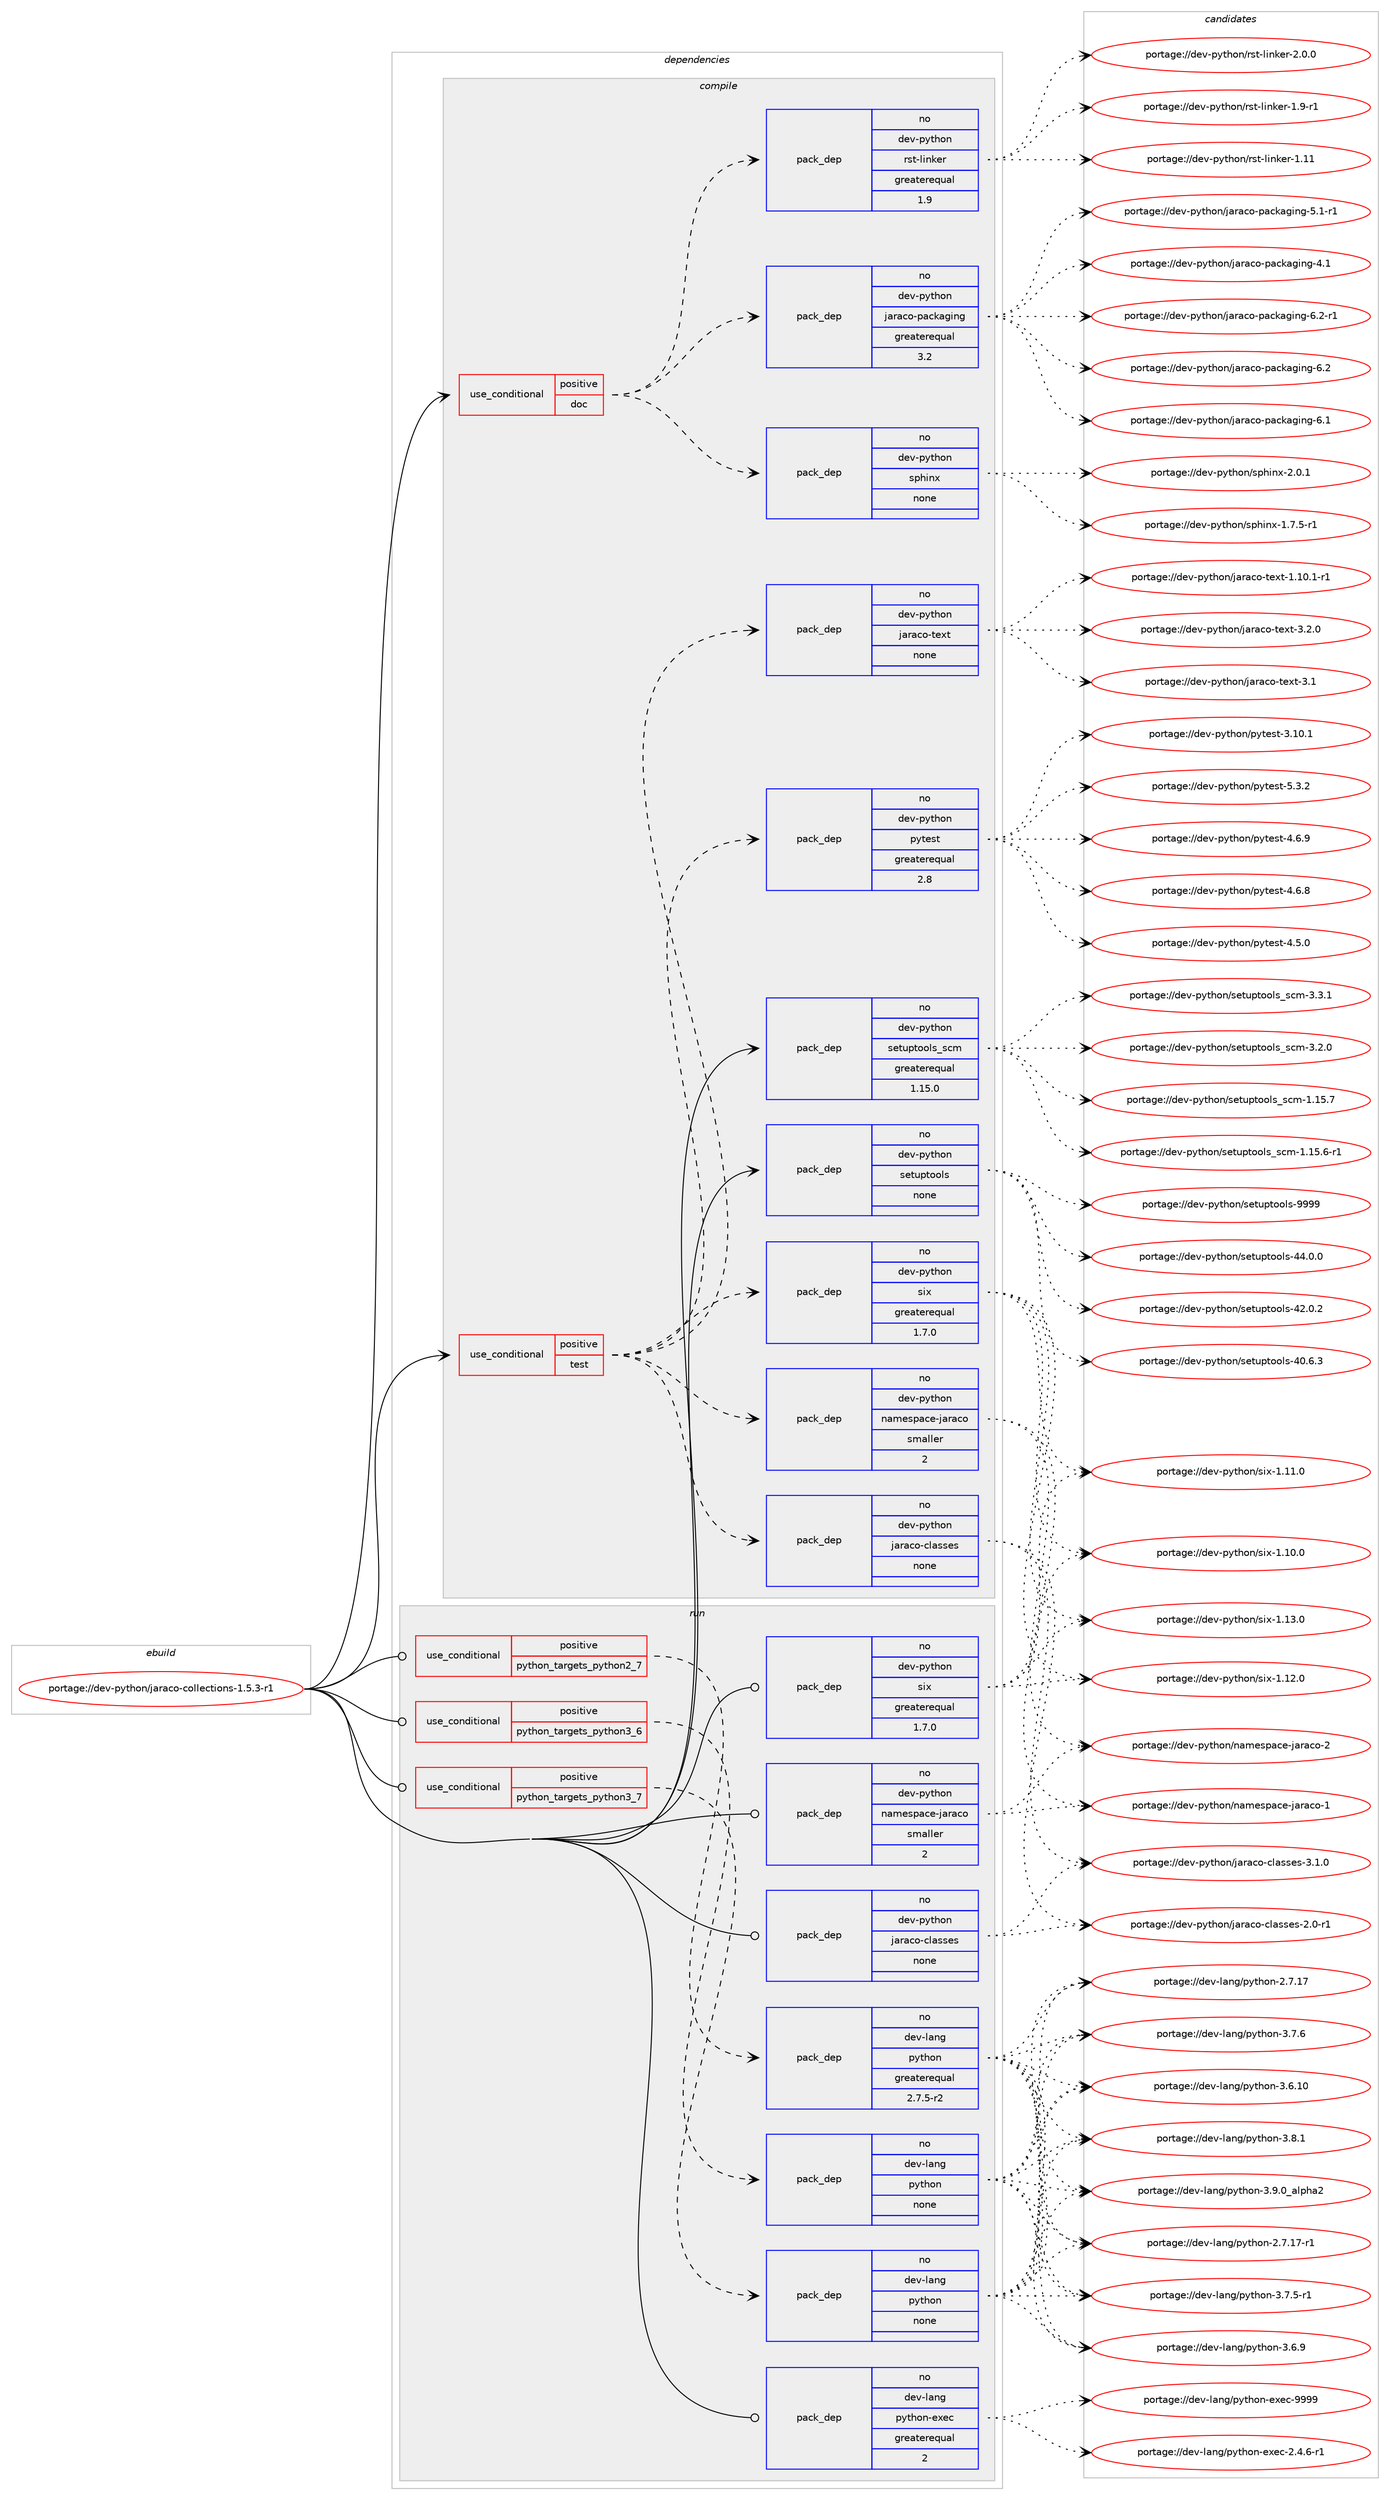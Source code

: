 digraph prolog {

# *************
# Graph options
# *************

newrank=true;
concentrate=true;
compound=true;
graph [rankdir=LR,fontname=Helvetica,fontsize=10,ranksep=1.5];#, ranksep=2.5, nodesep=0.2];
edge  [arrowhead=vee];
node  [fontname=Helvetica,fontsize=10];

# **********
# The ebuild
# **********

subgraph cluster_leftcol {
color=gray;
rank=same;
label=<<i>ebuild</i>>;
id [label="portage://dev-python/jaraco-collections-1.5.3-r1", color=red, width=4, href="../dev-python/jaraco-collections-1.5.3-r1.svg"];
}

# ****************
# The dependencies
# ****************

subgraph cluster_midcol {
color=gray;
label=<<i>dependencies</i>>;
subgraph cluster_compile {
fillcolor="#eeeeee";
style=filled;
label=<<i>compile</i>>;
subgraph cond114241 {
dependency454804 [label=<<TABLE BORDER="0" CELLBORDER="1" CELLSPACING="0" CELLPADDING="4"><TR><TD ROWSPAN="3" CELLPADDING="10">use_conditional</TD></TR><TR><TD>positive</TD></TR><TR><TD>doc</TD></TR></TABLE>>, shape=none, color=red];
subgraph pack335580 {
dependency454805 [label=<<TABLE BORDER="0" CELLBORDER="1" CELLSPACING="0" CELLPADDING="4" WIDTH="220"><TR><TD ROWSPAN="6" CELLPADDING="30">pack_dep</TD></TR><TR><TD WIDTH="110">no</TD></TR><TR><TD>dev-python</TD></TR><TR><TD>jaraco-packaging</TD></TR><TR><TD>greaterequal</TD></TR><TR><TD>3.2</TD></TR></TABLE>>, shape=none, color=blue];
}
dependency454804:e -> dependency454805:w [weight=20,style="dashed",arrowhead="vee"];
subgraph pack335581 {
dependency454806 [label=<<TABLE BORDER="0" CELLBORDER="1" CELLSPACING="0" CELLPADDING="4" WIDTH="220"><TR><TD ROWSPAN="6" CELLPADDING="30">pack_dep</TD></TR><TR><TD WIDTH="110">no</TD></TR><TR><TD>dev-python</TD></TR><TR><TD>rst-linker</TD></TR><TR><TD>greaterequal</TD></TR><TR><TD>1.9</TD></TR></TABLE>>, shape=none, color=blue];
}
dependency454804:e -> dependency454806:w [weight=20,style="dashed",arrowhead="vee"];
subgraph pack335582 {
dependency454807 [label=<<TABLE BORDER="0" CELLBORDER="1" CELLSPACING="0" CELLPADDING="4" WIDTH="220"><TR><TD ROWSPAN="6" CELLPADDING="30">pack_dep</TD></TR><TR><TD WIDTH="110">no</TD></TR><TR><TD>dev-python</TD></TR><TR><TD>sphinx</TD></TR><TR><TD>none</TD></TR><TR><TD></TD></TR></TABLE>>, shape=none, color=blue];
}
dependency454804:e -> dependency454807:w [weight=20,style="dashed",arrowhead="vee"];
}
id:e -> dependency454804:w [weight=20,style="solid",arrowhead="vee"];
subgraph cond114242 {
dependency454808 [label=<<TABLE BORDER="0" CELLBORDER="1" CELLSPACING="0" CELLPADDING="4"><TR><TD ROWSPAN="3" CELLPADDING="10">use_conditional</TD></TR><TR><TD>positive</TD></TR><TR><TD>test</TD></TR></TABLE>>, shape=none, color=red];
subgraph pack335583 {
dependency454809 [label=<<TABLE BORDER="0" CELLBORDER="1" CELLSPACING="0" CELLPADDING="4" WIDTH="220"><TR><TD ROWSPAN="6" CELLPADDING="30">pack_dep</TD></TR><TR><TD WIDTH="110">no</TD></TR><TR><TD>dev-python</TD></TR><TR><TD>jaraco-text</TD></TR><TR><TD>none</TD></TR><TR><TD></TD></TR></TABLE>>, shape=none, color=blue];
}
dependency454808:e -> dependency454809:w [weight=20,style="dashed",arrowhead="vee"];
subgraph pack335584 {
dependency454810 [label=<<TABLE BORDER="0" CELLBORDER="1" CELLSPACING="0" CELLPADDING="4" WIDTH="220"><TR><TD ROWSPAN="6" CELLPADDING="30">pack_dep</TD></TR><TR><TD WIDTH="110">no</TD></TR><TR><TD>dev-python</TD></TR><TR><TD>namespace-jaraco</TD></TR><TR><TD>smaller</TD></TR><TR><TD>2</TD></TR></TABLE>>, shape=none, color=blue];
}
dependency454808:e -> dependency454810:w [weight=20,style="dashed",arrowhead="vee"];
subgraph pack335585 {
dependency454811 [label=<<TABLE BORDER="0" CELLBORDER="1" CELLSPACING="0" CELLPADDING="4" WIDTH="220"><TR><TD ROWSPAN="6" CELLPADDING="30">pack_dep</TD></TR><TR><TD WIDTH="110">no</TD></TR><TR><TD>dev-python</TD></TR><TR><TD>jaraco-classes</TD></TR><TR><TD>none</TD></TR><TR><TD></TD></TR></TABLE>>, shape=none, color=blue];
}
dependency454808:e -> dependency454811:w [weight=20,style="dashed",arrowhead="vee"];
subgraph pack335586 {
dependency454812 [label=<<TABLE BORDER="0" CELLBORDER="1" CELLSPACING="0" CELLPADDING="4" WIDTH="220"><TR><TD ROWSPAN="6" CELLPADDING="30">pack_dep</TD></TR><TR><TD WIDTH="110">no</TD></TR><TR><TD>dev-python</TD></TR><TR><TD>six</TD></TR><TR><TD>greaterequal</TD></TR><TR><TD>1.7.0</TD></TR></TABLE>>, shape=none, color=blue];
}
dependency454808:e -> dependency454812:w [weight=20,style="dashed",arrowhead="vee"];
subgraph pack335587 {
dependency454813 [label=<<TABLE BORDER="0" CELLBORDER="1" CELLSPACING="0" CELLPADDING="4" WIDTH="220"><TR><TD ROWSPAN="6" CELLPADDING="30">pack_dep</TD></TR><TR><TD WIDTH="110">no</TD></TR><TR><TD>dev-python</TD></TR><TR><TD>pytest</TD></TR><TR><TD>greaterequal</TD></TR><TR><TD>2.8</TD></TR></TABLE>>, shape=none, color=blue];
}
dependency454808:e -> dependency454813:w [weight=20,style="dashed",arrowhead="vee"];
}
id:e -> dependency454808:w [weight=20,style="solid",arrowhead="vee"];
subgraph pack335588 {
dependency454814 [label=<<TABLE BORDER="0" CELLBORDER="1" CELLSPACING="0" CELLPADDING="4" WIDTH="220"><TR><TD ROWSPAN="6" CELLPADDING="30">pack_dep</TD></TR><TR><TD WIDTH="110">no</TD></TR><TR><TD>dev-python</TD></TR><TR><TD>setuptools</TD></TR><TR><TD>none</TD></TR><TR><TD></TD></TR></TABLE>>, shape=none, color=blue];
}
id:e -> dependency454814:w [weight=20,style="solid",arrowhead="vee"];
subgraph pack335589 {
dependency454815 [label=<<TABLE BORDER="0" CELLBORDER="1" CELLSPACING="0" CELLPADDING="4" WIDTH="220"><TR><TD ROWSPAN="6" CELLPADDING="30">pack_dep</TD></TR><TR><TD WIDTH="110">no</TD></TR><TR><TD>dev-python</TD></TR><TR><TD>setuptools_scm</TD></TR><TR><TD>greaterequal</TD></TR><TR><TD>1.15.0</TD></TR></TABLE>>, shape=none, color=blue];
}
id:e -> dependency454815:w [weight=20,style="solid",arrowhead="vee"];
}
subgraph cluster_compileandrun {
fillcolor="#eeeeee";
style=filled;
label=<<i>compile and run</i>>;
}
subgraph cluster_run {
fillcolor="#eeeeee";
style=filled;
label=<<i>run</i>>;
subgraph cond114243 {
dependency454816 [label=<<TABLE BORDER="0" CELLBORDER="1" CELLSPACING="0" CELLPADDING="4"><TR><TD ROWSPAN="3" CELLPADDING="10">use_conditional</TD></TR><TR><TD>positive</TD></TR><TR><TD>python_targets_python2_7</TD></TR></TABLE>>, shape=none, color=red];
subgraph pack335590 {
dependency454817 [label=<<TABLE BORDER="0" CELLBORDER="1" CELLSPACING="0" CELLPADDING="4" WIDTH="220"><TR><TD ROWSPAN="6" CELLPADDING="30">pack_dep</TD></TR><TR><TD WIDTH="110">no</TD></TR><TR><TD>dev-lang</TD></TR><TR><TD>python</TD></TR><TR><TD>greaterequal</TD></TR><TR><TD>2.7.5-r2</TD></TR></TABLE>>, shape=none, color=blue];
}
dependency454816:e -> dependency454817:w [weight=20,style="dashed",arrowhead="vee"];
}
id:e -> dependency454816:w [weight=20,style="solid",arrowhead="odot"];
subgraph cond114244 {
dependency454818 [label=<<TABLE BORDER="0" CELLBORDER="1" CELLSPACING="0" CELLPADDING="4"><TR><TD ROWSPAN="3" CELLPADDING="10">use_conditional</TD></TR><TR><TD>positive</TD></TR><TR><TD>python_targets_python3_6</TD></TR></TABLE>>, shape=none, color=red];
subgraph pack335591 {
dependency454819 [label=<<TABLE BORDER="0" CELLBORDER="1" CELLSPACING="0" CELLPADDING="4" WIDTH="220"><TR><TD ROWSPAN="6" CELLPADDING="30">pack_dep</TD></TR><TR><TD WIDTH="110">no</TD></TR><TR><TD>dev-lang</TD></TR><TR><TD>python</TD></TR><TR><TD>none</TD></TR><TR><TD></TD></TR></TABLE>>, shape=none, color=blue];
}
dependency454818:e -> dependency454819:w [weight=20,style="dashed",arrowhead="vee"];
}
id:e -> dependency454818:w [weight=20,style="solid",arrowhead="odot"];
subgraph cond114245 {
dependency454820 [label=<<TABLE BORDER="0" CELLBORDER="1" CELLSPACING="0" CELLPADDING="4"><TR><TD ROWSPAN="3" CELLPADDING="10">use_conditional</TD></TR><TR><TD>positive</TD></TR><TR><TD>python_targets_python3_7</TD></TR></TABLE>>, shape=none, color=red];
subgraph pack335592 {
dependency454821 [label=<<TABLE BORDER="0" CELLBORDER="1" CELLSPACING="0" CELLPADDING="4" WIDTH="220"><TR><TD ROWSPAN="6" CELLPADDING="30">pack_dep</TD></TR><TR><TD WIDTH="110">no</TD></TR><TR><TD>dev-lang</TD></TR><TR><TD>python</TD></TR><TR><TD>none</TD></TR><TR><TD></TD></TR></TABLE>>, shape=none, color=blue];
}
dependency454820:e -> dependency454821:w [weight=20,style="dashed",arrowhead="vee"];
}
id:e -> dependency454820:w [weight=20,style="solid",arrowhead="odot"];
subgraph pack335593 {
dependency454822 [label=<<TABLE BORDER="0" CELLBORDER="1" CELLSPACING="0" CELLPADDING="4" WIDTH="220"><TR><TD ROWSPAN="6" CELLPADDING="30">pack_dep</TD></TR><TR><TD WIDTH="110">no</TD></TR><TR><TD>dev-lang</TD></TR><TR><TD>python-exec</TD></TR><TR><TD>greaterequal</TD></TR><TR><TD>2</TD></TR></TABLE>>, shape=none, color=blue];
}
id:e -> dependency454822:w [weight=20,style="solid",arrowhead="odot"];
subgraph pack335594 {
dependency454823 [label=<<TABLE BORDER="0" CELLBORDER="1" CELLSPACING="0" CELLPADDING="4" WIDTH="220"><TR><TD ROWSPAN="6" CELLPADDING="30">pack_dep</TD></TR><TR><TD WIDTH="110">no</TD></TR><TR><TD>dev-python</TD></TR><TR><TD>jaraco-classes</TD></TR><TR><TD>none</TD></TR><TR><TD></TD></TR></TABLE>>, shape=none, color=blue];
}
id:e -> dependency454823:w [weight=20,style="solid",arrowhead="odot"];
subgraph pack335595 {
dependency454824 [label=<<TABLE BORDER="0" CELLBORDER="1" CELLSPACING="0" CELLPADDING="4" WIDTH="220"><TR><TD ROWSPAN="6" CELLPADDING="30">pack_dep</TD></TR><TR><TD WIDTH="110">no</TD></TR><TR><TD>dev-python</TD></TR><TR><TD>namespace-jaraco</TD></TR><TR><TD>smaller</TD></TR><TR><TD>2</TD></TR></TABLE>>, shape=none, color=blue];
}
id:e -> dependency454824:w [weight=20,style="solid",arrowhead="odot"];
subgraph pack335596 {
dependency454825 [label=<<TABLE BORDER="0" CELLBORDER="1" CELLSPACING="0" CELLPADDING="4" WIDTH="220"><TR><TD ROWSPAN="6" CELLPADDING="30">pack_dep</TD></TR><TR><TD WIDTH="110">no</TD></TR><TR><TD>dev-python</TD></TR><TR><TD>six</TD></TR><TR><TD>greaterequal</TD></TR><TR><TD>1.7.0</TD></TR></TABLE>>, shape=none, color=blue];
}
id:e -> dependency454825:w [weight=20,style="solid",arrowhead="odot"];
}
}

# **************
# The candidates
# **************

subgraph cluster_choices {
rank=same;
color=gray;
label=<<i>candidates</i>>;

subgraph choice335580 {
color=black;
nodesep=1;
choice100101118451121211161041111104710697114979911145112979910797103105110103455446504511449 [label="portage://dev-python/jaraco-packaging-6.2-r1", color=red, width=4,href="../dev-python/jaraco-packaging-6.2-r1.svg"];
choice10010111845112121116104111110471069711497991114511297991079710310511010345544650 [label="portage://dev-python/jaraco-packaging-6.2", color=red, width=4,href="../dev-python/jaraco-packaging-6.2.svg"];
choice10010111845112121116104111110471069711497991114511297991079710310511010345544649 [label="portage://dev-python/jaraco-packaging-6.1", color=red, width=4,href="../dev-python/jaraco-packaging-6.1.svg"];
choice100101118451121211161041111104710697114979911145112979910797103105110103455346494511449 [label="portage://dev-python/jaraco-packaging-5.1-r1", color=red, width=4,href="../dev-python/jaraco-packaging-5.1-r1.svg"];
choice10010111845112121116104111110471069711497991114511297991079710310511010345524649 [label="portage://dev-python/jaraco-packaging-4.1", color=red, width=4,href="../dev-python/jaraco-packaging-4.1.svg"];
dependency454805:e -> choice100101118451121211161041111104710697114979911145112979910797103105110103455446504511449:w [style=dotted,weight="100"];
dependency454805:e -> choice10010111845112121116104111110471069711497991114511297991079710310511010345544650:w [style=dotted,weight="100"];
dependency454805:e -> choice10010111845112121116104111110471069711497991114511297991079710310511010345544649:w [style=dotted,weight="100"];
dependency454805:e -> choice100101118451121211161041111104710697114979911145112979910797103105110103455346494511449:w [style=dotted,weight="100"];
dependency454805:e -> choice10010111845112121116104111110471069711497991114511297991079710310511010345524649:w [style=dotted,weight="100"];
}
subgraph choice335581 {
color=black;
nodesep=1;
choice100101118451121211161041111104711411511645108105110107101114455046484648 [label="portage://dev-python/rst-linker-2.0.0", color=red, width=4,href="../dev-python/rst-linker-2.0.0.svg"];
choice100101118451121211161041111104711411511645108105110107101114454946574511449 [label="portage://dev-python/rst-linker-1.9-r1", color=red, width=4,href="../dev-python/rst-linker-1.9-r1.svg"];
choice1001011184511212111610411111047114115116451081051101071011144549464949 [label="portage://dev-python/rst-linker-1.11", color=red, width=4,href="../dev-python/rst-linker-1.11.svg"];
dependency454806:e -> choice100101118451121211161041111104711411511645108105110107101114455046484648:w [style=dotted,weight="100"];
dependency454806:e -> choice100101118451121211161041111104711411511645108105110107101114454946574511449:w [style=dotted,weight="100"];
dependency454806:e -> choice1001011184511212111610411111047114115116451081051101071011144549464949:w [style=dotted,weight="100"];
}
subgraph choice335582 {
color=black;
nodesep=1;
choice1001011184511212111610411111047115112104105110120455046484649 [label="portage://dev-python/sphinx-2.0.1", color=red, width=4,href="../dev-python/sphinx-2.0.1.svg"];
choice10010111845112121116104111110471151121041051101204549465546534511449 [label="portage://dev-python/sphinx-1.7.5-r1", color=red, width=4,href="../dev-python/sphinx-1.7.5-r1.svg"];
dependency454807:e -> choice1001011184511212111610411111047115112104105110120455046484649:w [style=dotted,weight="100"];
dependency454807:e -> choice10010111845112121116104111110471151121041051101204549465546534511449:w [style=dotted,weight="100"];
}
subgraph choice335583 {
color=black;
nodesep=1;
choice100101118451121211161041111104710697114979911145116101120116455146504648 [label="portage://dev-python/jaraco-text-3.2.0", color=red, width=4,href="../dev-python/jaraco-text-3.2.0.svg"];
choice10010111845112121116104111110471069711497991114511610112011645514649 [label="portage://dev-python/jaraco-text-3.1", color=red, width=4,href="../dev-python/jaraco-text-3.1.svg"];
choice100101118451121211161041111104710697114979911145116101120116454946494846494511449 [label="portage://dev-python/jaraco-text-1.10.1-r1", color=red, width=4,href="../dev-python/jaraco-text-1.10.1-r1.svg"];
dependency454809:e -> choice100101118451121211161041111104710697114979911145116101120116455146504648:w [style=dotted,weight="100"];
dependency454809:e -> choice10010111845112121116104111110471069711497991114511610112011645514649:w [style=dotted,weight="100"];
dependency454809:e -> choice100101118451121211161041111104710697114979911145116101120116454946494846494511449:w [style=dotted,weight="100"];
}
subgraph choice335584 {
color=black;
nodesep=1;
choice1001011184511212111610411111047110971091011151129799101451069711497991114550 [label="portage://dev-python/namespace-jaraco-2", color=red, width=4,href="../dev-python/namespace-jaraco-2.svg"];
choice1001011184511212111610411111047110971091011151129799101451069711497991114549 [label="portage://dev-python/namespace-jaraco-1", color=red, width=4,href="../dev-python/namespace-jaraco-1.svg"];
dependency454810:e -> choice1001011184511212111610411111047110971091011151129799101451069711497991114550:w [style=dotted,weight="100"];
dependency454810:e -> choice1001011184511212111610411111047110971091011151129799101451069711497991114549:w [style=dotted,weight="100"];
}
subgraph choice335585 {
color=black;
nodesep=1;
choice1001011184511212111610411111047106971149799111459910897115115101115455146494648 [label="portage://dev-python/jaraco-classes-3.1.0", color=red, width=4,href="../dev-python/jaraco-classes-3.1.0.svg"];
choice1001011184511212111610411111047106971149799111459910897115115101115455046484511449 [label="portage://dev-python/jaraco-classes-2.0-r1", color=red, width=4,href="../dev-python/jaraco-classes-2.0-r1.svg"];
dependency454811:e -> choice1001011184511212111610411111047106971149799111459910897115115101115455146494648:w [style=dotted,weight="100"];
dependency454811:e -> choice1001011184511212111610411111047106971149799111459910897115115101115455046484511449:w [style=dotted,weight="100"];
}
subgraph choice335586 {
color=black;
nodesep=1;
choice100101118451121211161041111104711510512045494649514648 [label="portage://dev-python/six-1.13.0", color=red, width=4,href="../dev-python/six-1.13.0.svg"];
choice100101118451121211161041111104711510512045494649504648 [label="portage://dev-python/six-1.12.0", color=red, width=4,href="../dev-python/six-1.12.0.svg"];
choice100101118451121211161041111104711510512045494649494648 [label="portage://dev-python/six-1.11.0", color=red, width=4,href="../dev-python/six-1.11.0.svg"];
choice100101118451121211161041111104711510512045494649484648 [label="portage://dev-python/six-1.10.0", color=red, width=4,href="../dev-python/six-1.10.0.svg"];
dependency454812:e -> choice100101118451121211161041111104711510512045494649514648:w [style=dotted,weight="100"];
dependency454812:e -> choice100101118451121211161041111104711510512045494649504648:w [style=dotted,weight="100"];
dependency454812:e -> choice100101118451121211161041111104711510512045494649494648:w [style=dotted,weight="100"];
dependency454812:e -> choice100101118451121211161041111104711510512045494649484648:w [style=dotted,weight="100"];
}
subgraph choice335587 {
color=black;
nodesep=1;
choice1001011184511212111610411111047112121116101115116455346514650 [label="portage://dev-python/pytest-5.3.2", color=red, width=4,href="../dev-python/pytest-5.3.2.svg"];
choice1001011184511212111610411111047112121116101115116455246544657 [label="portage://dev-python/pytest-4.6.9", color=red, width=4,href="../dev-python/pytest-4.6.9.svg"];
choice1001011184511212111610411111047112121116101115116455246544656 [label="portage://dev-python/pytest-4.6.8", color=red, width=4,href="../dev-python/pytest-4.6.8.svg"];
choice1001011184511212111610411111047112121116101115116455246534648 [label="portage://dev-python/pytest-4.5.0", color=red, width=4,href="../dev-python/pytest-4.5.0.svg"];
choice100101118451121211161041111104711212111610111511645514649484649 [label="portage://dev-python/pytest-3.10.1", color=red, width=4,href="../dev-python/pytest-3.10.1.svg"];
dependency454813:e -> choice1001011184511212111610411111047112121116101115116455346514650:w [style=dotted,weight="100"];
dependency454813:e -> choice1001011184511212111610411111047112121116101115116455246544657:w [style=dotted,weight="100"];
dependency454813:e -> choice1001011184511212111610411111047112121116101115116455246544656:w [style=dotted,weight="100"];
dependency454813:e -> choice1001011184511212111610411111047112121116101115116455246534648:w [style=dotted,weight="100"];
dependency454813:e -> choice100101118451121211161041111104711212111610111511645514649484649:w [style=dotted,weight="100"];
}
subgraph choice335588 {
color=black;
nodesep=1;
choice10010111845112121116104111110471151011161171121161111111081154557575757 [label="portage://dev-python/setuptools-9999", color=red, width=4,href="../dev-python/setuptools-9999.svg"];
choice100101118451121211161041111104711510111611711211611111110811545525246484648 [label="portage://dev-python/setuptools-44.0.0", color=red, width=4,href="../dev-python/setuptools-44.0.0.svg"];
choice100101118451121211161041111104711510111611711211611111110811545525046484650 [label="portage://dev-python/setuptools-42.0.2", color=red, width=4,href="../dev-python/setuptools-42.0.2.svg"];
choice100101118451121211161041111104711510111611711211611111110811545524846544651 [label="portage://dev-python/setuptools-40.6.3", color=red, width=4,href="../dev-python/setuptools-40.6.3.svg"];
dependency454814:e -> choice10010111845112121116104111110471151011161171121161111111081154557575757:w [style=dotted,weight="100"];
dependency454814:e -> choice100101118451121211161041111104711510111611711211611111110811545525246484648:w [style=dotted,weight="100"];
dependency454814:e -> choice100101118451121211161041111104711510111611711211611111110811545525046484650:w [style=dotted,weight="100"];
dependency454814:e -> choice100101118451121211161041111104711510111611711211611111110811545524846544651:w [style=dotted,weight="100"];
}
subgraph choice335589 {
color=black;
nodesep=1;
choice10010111845112121116104111110471151011161171121161111111081159511599109455146514649 [label="portage://dev-python/setuptools_scm-3.3.1", color=red, width=4,href="../dev-python/setuptools_scm-3.3.1.svg"];
choice10010111845112121116104111110471151011161171121161111111081159511599109455146504648 [label="portage://dev-python/setuptools_scm-3.2.0", color=red, width=4,href="../dev-python/setuptools_scm-3.2.0.svg"];
choice1001011184511212111610411111047115101116117112116111111108115951159910945494649534655 [label="portage://dev-python/setuptools_scm-1.15.7", color=red, width=4,href="../dev-python/setuptools_scm-1.15.7.svg"];
choice10010111845112121116104111110471151011161171121161111111081159511599109454946495346544511449 [label="portage://dev-python/setuptools_scm-1.15.6-r1", color=red, width=4,href="../dev-python/setuptools_scm-1.15.6-r1.svg"];
dependency454815:e -> choice10010111845112121116104111110471151011161171121161111111081159511599109455146514649:w [style=dotted,weight="100"];
dependency454815:e -> choice10010111845112121116104111110471151011161171121161111111081159511599109455146504648:w [style=dotted,weight="100"];
dependency454815:e -> choice1001011184511212111610411111047115101116117112116111111108115951159910945494649534655:w [style=dotted,weight="100"];
dependency454815:e -> choice10010111845112121116104111110471151011161171121161111111081159511599109454946495346544511449:w [style=dotted,weight="100"];
}
subgraph choice335590 {
color=black;
nodesep=1;
choice10010111845108971101034711212111610411111045514657464895971081121049750 [label="portage://dev-lang/python-3.9.0_alpha2", color=red, width=4,href="../dev-lang/python-3.9.0_alpha2.svg"];
choice100101118451089711010347112121116104111110455146564649 [label="portage://dev-lang/python-3.8.1", color=red, width=4,href="../dev-lang/python-3.8.1.svg"];
choice100101118451089711010347112121116104111110455146554654 [label="portage://dev-lang/python-3.7.6", color=red, width=4,href="../dev-lang/python-3.7.6.svg"];
choice1001011184510897110103471121211161041111104551465546534511449 [label="portage://dev-lang/python-3.7.5-r1", color=red, width=4,href="../dev-lang/python-3.7.5-r1.svg"];
choice100101118451089711010347112121116104111110455146544657 [label="portage://dev-lang/python-3.6.9", color=red, width=4,href="../dev-lang/python-3.6.9.svg"];
choice10010111845108971101034711212111610411111045514654464948 [label="portage://dev-lang/python-3.6.10", color=red, width=4,href="../dev-lang/python-3.6.10.svg"];
choice100101118451089711010347112121116104111110455046554649554511449 [label="portage://dev-lang/python-2.7.17-r1", color=red, width=4,href="../dev-lang/python-2.7.17-r1.svg"];
choice10010111845108971101034711212111610411111045504655464955 [label="portage://dev-lang/python-2.7.17", color=red, width=4,href="../dev-lang/python-2.7.17.svg"];
dependency454817:e -> choice10010111845108971101034711212111610411111045514657464895971081121049750:w [style=dotted,weight="100"];
dependency454817:e -> choice100101118451089711010347112121116104111110455146564649:w [style=dotted,weight="100"];
dependency454817:e -> choice100101118451089711010347112121116104111110455146554654:w [style=dotted,weight="100"];
dependency454817:e -> choice1001011184510897110103471121211161041111104551465546534511449:w [style=dotted,weight="100"];
dependency454817:e -> choice100101118451089711010347112121116104111110455146544657:w [style=dotted,weight="100"];
dependency454817:e -> choice10010111845108971101034711212111610411111045514654464948:w [style=dotted,weight="100"];
dependency454817:e -> choice100101118451089711010347112121116104111110455046554649554511449:w [style=dotted,weight="100"];
dependency454817:e -> choice10010111845108971101034711212111610411111045504655464955:w [style=dotted,weight="100"];
}
subgraph choice335591 {
color=black;
nodesep=1;
choice10010111845108971101034711212111610411111045514657464895971081121049750 [label="portage://dev-lang/python-3.9.0_alpha2", color=red, width=4,href="../dev-lang/python-3.9.0_alpha2.svg"];
choice100101118451089711010347112121116104111110455146564649 [label="portage://dev-lang/python-3.8.1", color=red, width=4,href="../dev-lang/python-3.8.1.svg"];
choice100101118451089711010347112121116104111110455146554654 [label="portage://dev-lang/python-3.7.6", color=red, width=4,href="../dev-lang/python-3.7.6.svg"];
choice1001011184510897110103471121211161041111104551465546534511449 [label="portage://dev-lang/python-3.7.5-r1", color=red, width=4,href="../dev-lang/python-3.7.5-r1.svg"];
choice100101118451089711010347112121116104111110455146544657 [label="portage://dev-lang/python-3.6.9", color=red, width=4,href="../dev-lang/python-3.6.9.svg"];
choice10010111845108971101034711212111610411111045514654464948 [label="portage://dev-lang/python-3.6.10", color=red, width=4,href="../dev-lang/python-3.6.10.svg"];
choice100101118451089711010347112121116104111110455046554649554511449 [label="portage://dev-lang/python-2.7.17-r1", color=red, width=4,href="../dev-lang/python-2.7.17-r1.svg"];
choice10010111845108971101034711212111610411111045504655464955 [label="portage://dev-lang/python-2.7.17", color=red, width=4,href="../dev-lang/python-2.7.17.svg"];
dependency454819:e -> choice10010111845108971101034711212111610411111045514657464895971081121049750:w [style=dotted,weight="100"];
dependency454819:e -> choice100101118451089711010347112121116104111110455146564649:w [style=dotted,weight="100"];
dependency454819:e -> choice100101118451089711010347112121116104111110455146554654:w [style=dotted,weight="100"];
dependency454819:e -> choice1001011184510897110103471121211161041111104551465546534511449:w [style=dotted,weight="100"];
dependency454819:e -> choice100101118451089711010347112121116104111110455146544657:w [style=dotted,weight="100"];
dependency454819:e -> choice10010111845108971101034711212111610411111045514654464948:w [style=dotted,weight="100"];
dependency454819:e -> choice100101118451089711010347112121116104111110455046554649554511449:w [style=dotted,weight="100"];
dependency454819:e -> choice10010111845108971101034711212111610411111045504655464955:w [style=dotted,weight="100"];
}
subgraph choice335592 {
color=black;
nodesep=1;
choice10010111845108971101034711212111610411111045514657464895971081121049750 [label="portage://dev-lang/python-3.9.0_alpha2", color=red, width=4,href="../dev-lang/python-3.9.0_alpha2.svg"];
choice100101118451089711010347112121116104111110455146564649 [label="portage://dev-lang/python-3.8.1", color=red, width=4,href="../dev-lang/python-3.8.1.svg"];
choice100101118451089711010347112121116104111110455146554654 [label="portage://dev-lang/python-3.7.6", color=red, width=4,href="../dev-lang/python-3.7.6.svg"];
choice1001011184510897110103471121211161041111104551465546534511449 [label="portage://dev-lang/python-3.7.5-r1", color=red, width=4,href="../dev-lang/python-3.7.5-r1.svg"];
choice100101118451089711010347112121116104111110455146544657 [label="portage://dev-lang/python-3.6.9", color=red, width=4,href="../dev-lang/python-3.6.9.svg"];
choice10010111845108971101034711212111610411111045514654464948 [label="portage://dev-lang/python-3.6.10", color=red, width=4,href="../dev-lang/python-3.6.10.svg"];
choice100101118451089711010347112121116104111110455046554649554511449 [label="portage://dev-lang/python-2.7.17-r1", color=red, width=4,href="../dev-lang/python-2.7.17-r1.svg"];
choice10010111845108971101034711212111610411111045504655464955 [label="portage://dev-lang/python-2.7.17", color=red, width=4,href="../dev-lang/python-2.7.17.svg"];
dependency454821:e -> choice10010111845108971101034711212111610411111045514657464895971081121049750:w [style=dotted,weight="100"];
dependency454821:e -> choice100101118451089711010347112121116104111110455146564649:w [style=dotted,weight="100"];
dependency454821:e -> choice100101118451089711010347112121116104111110455146554654:w [style=dotted,weight="100"];
dependency454821:e -> choice1001011184510897110103471121211161041111104551465546534511449:w [style=dotted,weight="100"];
dependency454821:e -> choice100101118451089711010347112121116104111110455146544657:w [style=dotted,weight="100"];
dependency454821:e -> choice10010111845108971101034711212111610411111045514654464948:w [style=dotted,weight="100"];
dependency454821:e -> choice100101118451089711010347112121116104111110455046554649554511449:w [style=dotted,weight="100"];
dependency454821:e -> choice10010111845108971101034711212111610411111045504655464955:w [style=dotted,weight="100"];
}
subgraph choice335593 {
color=black;
nodesep=1;
choice10010111845108971101034711212111610411111045101120101994557575757 [label="portage://dev-lang/python-exec-9999", color=red, width=4,href="../dev-lang/python-exec-9999.svg"];
choice10010111845108971101034711212111610411111045101120101994550465246544511449 [label="portage://dev-lang/python-exec-2.4.6-r1", color=red, width=4,href="../dev-lang/python-exec-2.4.6-r1.svg"];
dependency454822:e -> choice10010111845108971101034711212111610411111045101120101994557575757:w [style=dotted,weight="100"];
dependency454822:e -> choice10010111845108971101034711212111610411111045101120101994550465246544511449:w [style=dotted,weight="100"];
}
subgraph choice335594 {
color=black;
nodesep=1;
choice1001011184511212111610411111047106971149799111459910897115115101115455146494648 [label="portage://dev-python/jaraco-classes-3.1.0", color=red, width=4,href="../dev-python/jaraco-classes-3.1.0.svg"];
choice1001011184511212111610411111047106971149799111459910897115115101115455046484511449 [label="portage://dev-python/jaraco-classes-2.0-r1", color=red, width=4,href="../dev-python/jaraco-classes-2.0-r1.svg"];
dependency454823:e -> choice1001011184511212111610411111047106971149799111459910897115115101115455146494648:w [style=dotted,weight="100"];
dependency454823:e -> choice1001011184511212111610411111047106971149799111459910897115115101115455046484511449:w [style=dotted,weight="100"];
}
subgraph choice335595 {
color=black;
nodesep=1;
choice1001011184511212111610411111047110971091011151129799101451069711497991114550 [label="portage://dev-python/namespace-jaraco-2", color=red, width=4,href="../dev-python/namespace-jaraco-2.svg"];
choice1001011184511212111610411111047110971091011151129799101451069711497991114549 [label="portage://dev-python/namespace-jaraco-1", color=red, width=4,href="../dev-python/namespace-jaraco-1.svg"];
dependency454824:e -> choice1001011184511212111610411111047110971091011151129799101451069711497991114550:w [style=dotted,weight="100"];
dependency454824:e -> choice1001011184511212111610411111047110971091011151129799101451069711497991114549:w [style=dotted,weight="100"];
}
subgraph choice335596 {
color=black;
nodesep=1;
choice100101118451121211161041111104711510512045494649514648 [label="portage://dev-python/six-1.13.0", color=red, width=4,href="../dev-python/six-1.13.0.svg"];
choice100101118451121211161041111104711510512045494649504648 [label="portage://dev-python/six-1.12.0", color=red, width=4,href="../dev-python/six-1.12.0.svg"];
choice100101118451121211161041111104711510512045494649494648 [label="portage://dev-python/six-1.11.0", color=red, width=4,href="../dev-python/six-1.11.0.svg"];
choice100101118451121211161041111104711510512045494649484648 [label="portage://dev-python/six-1.10.0", color=red, width=4,href="../dev-python/six-1.10.0.svg"];
dependency454825:e -> choice100101118451121211161041111104711510512045494649514648:w [style=dotted,weight="100"];
dependency454825:e -> choice100101118451121211161041111104711510512045494649504648:w [style=dotted,weight="100"];
dependency454825:e -> choice100101118451121211161041111104711510512045494649494648:w [style=dotted,weight="100"];
dependency454825:e -> choice100101118451121211161041111104711510512045494649484648:w [style=dotted,weight="100"];
}
}

}
